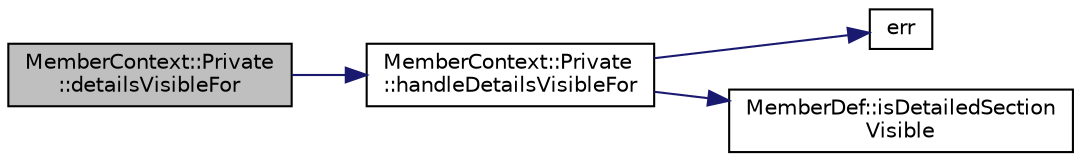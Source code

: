 digraph "MemberContext::Private::detailsVisibleFor"
{
 // LATEX_PDF_SIZE
  edge [fontname="Helvetica",fontsize="10",labelfontname="Helvetica",labelfontsize="10"];
  node [fontname="Helvetica",fontsize="10",shape=record];
  rankdir="LR";
  Node1 [label="MemberContext::Private\l::detailsVisibleFor",height=0.2,width=0.4,color="black", fillcolor="grey75", style="filled", fontcolor="black",tooltip=" "];
  Node1 -> Node2 [color="midnightblue",fontsize="10",style="solid",fontname="Helvetica"];
  Node2 [label="MemberContext::Private\l::handleDetailsVisibleFor",height=0.2,width=0.4,color="black", fillcolor="white", style="filled",URL="$classMemberContext_1_1Private.html#a6fc271292cc7e63390fc1cdde54022b3",tooltip=" "];
  Node2 -> Node3 [color="midnightblue",fontsize="10",style="solid",fontname="Helvetica"];
  Node3 [label="err",height=0.2,width=0.4,color="black", fillcolor="white", style="filled",URL="$message_8cpp.html#aede5746344fdce99647541101eaa7f06",tooltip=" "];
  Node2 -> Node4 [color="midnightblue",fontsize="10",style="solid",fontname="Helvetica"];
  Node4 [label="MemberDef::isDetailedSection\lVisible",height=0.2,width=0.4,color="black", fillcolor="white", style="filled",URL="$classMemberDef.html#af860d239096a51aeec8ff95d5ac0b0dd",tooltip=" "];
}
